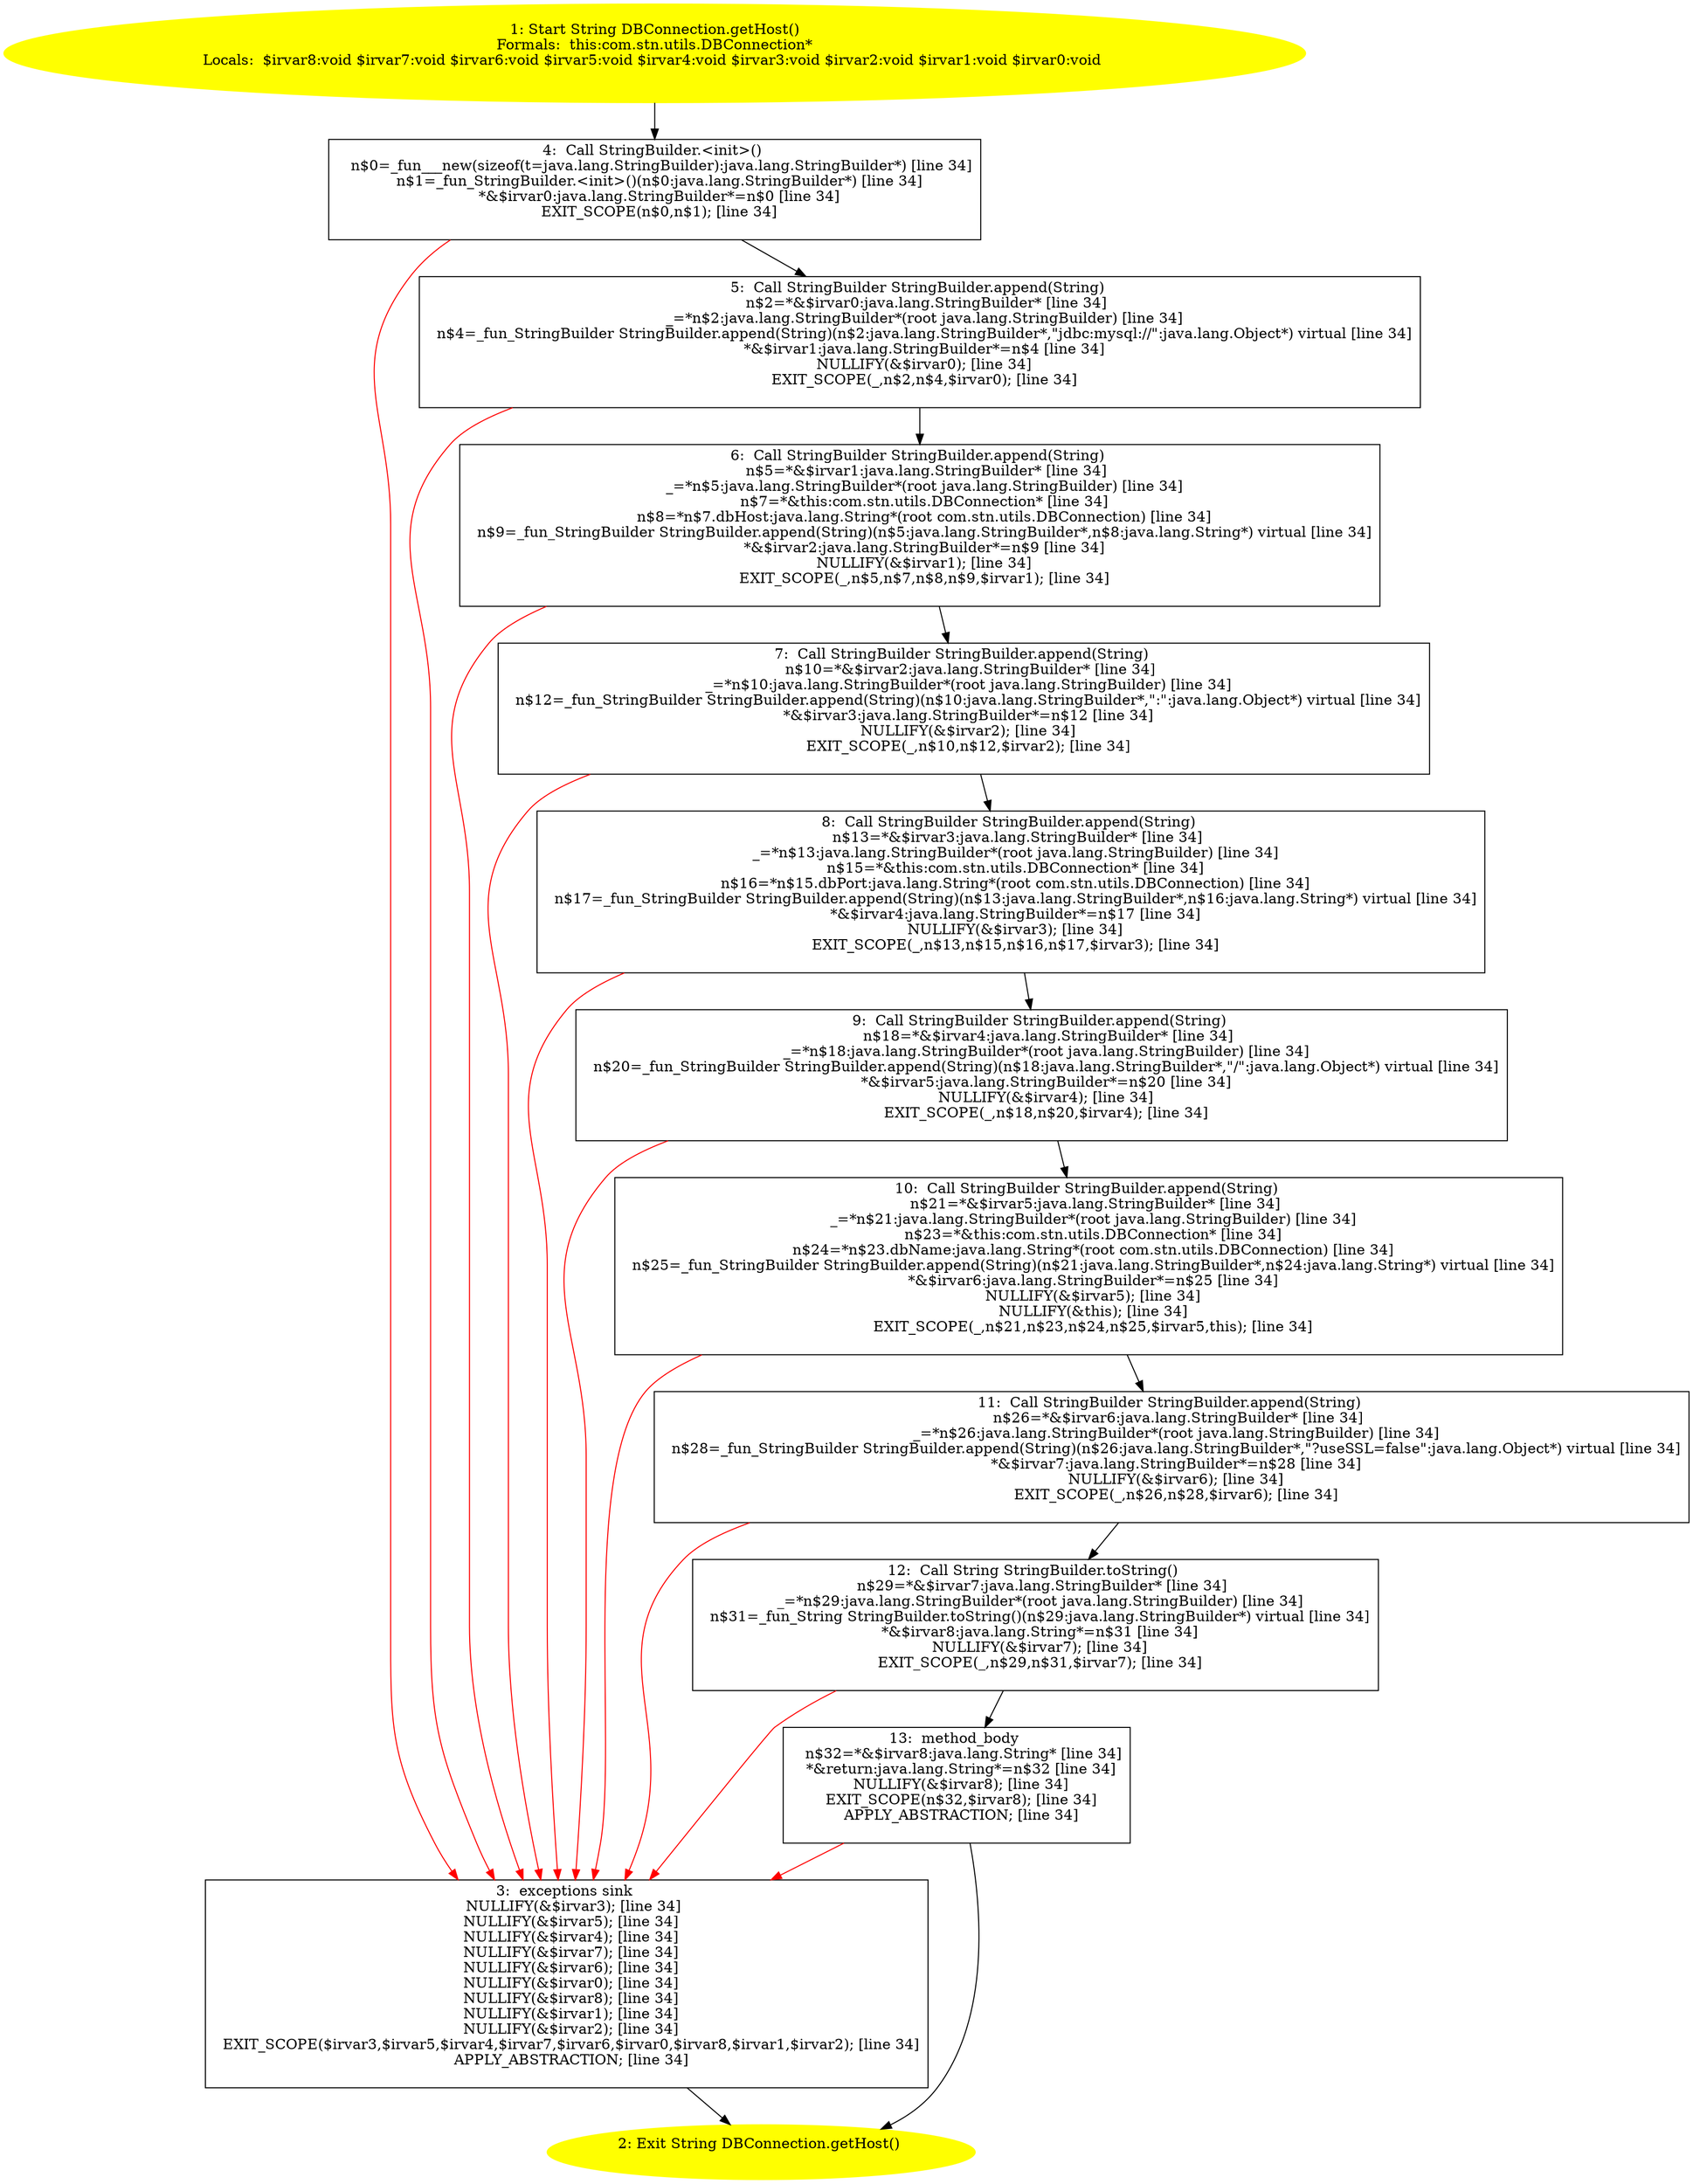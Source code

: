 /* @generated */
digraph cfg {
"com.stn.utils.DBConnection.getHost():java.lang.String.7f2162c766e7f198a0a98ce05d290407_1" [label="1: Start String DBConnection.getHost()\nFormals:  this:com.stn.utils.DBConnection*\nLocals:  $irvar8:void $irvar7:void $irvar6:void $irvar5:void $irvar4:void $irvar3:void $irvar2:void $irvar1:void $irvar0:void \n  " color=yellow style=filled]
	

	 "com.stn.utils.DBConnection.getHost():java.lang.String.7f2162c766e7f198a0a98ce05d290407_1" -> "com.stn.utils.DBConnection.getHost():java.lang.String.7f2162c766e7f198a0a98ce05d290407_4" ;
"com.stn.utils.DBConnection.getHost():java.lang.String.7f2162c766e7f198a0a98ce05d290407_2" [label="2: Exit String DBConnection.getHost() \n  " color=yellow style=filled]
	

"com.stn.utils.DBConnection.getHost():java.lang.String.7f2162c766e7f198a0a98ce05d290407_3" [label="3:  exceptions sink \n   NULLIFY(&$irvar3); [line 34]\n  NULLIFY(&$irvar5); [line 34]\n  NULLIFY(&$irvar4); [line 34]\n  NULLIFY(&$irvar7); [line 34]\n  NULLIFY(&$irvar6); [line 34]\n  NULLIFY(&$irvar0); [line 34]\n  NULLIFY(&$irvar8); [line 34]\n  NULLIFY(&$irvar1); [line 34]\n  NULLIFY(&$irvar2); [line 34]\n  EXIT_SCOPE($irvar3,$irvar5,$irvar4,$irvar7,$irvar6,$irvar0,$irvar8,$irvar1,$irvar2); [line 34]\n  APPLY_ABSTRACTION; [line 34]\n " shape="box"]
	

	 "com.stn.utils.DBConnection.getHost():java.lang.String.7f2162c766e7f198a0a98ce05d290407_3" -> "com.stn.utils.DBConnection.getHost():java.lang.String.7f2162c766e7f198a0a98ce05d290407_2" ;
"com.stn.utils.DBConnection.getHost():java.lang.String.7f2162c766e7f198a0a98ce05d290407_4" [label="4:  Call StringBuilder.<init>() \n   n$0=_fun___new(sizeof(t=java.lang.StringBuilder):java.lang.StringBuilder*) [line 34]\n  n$1=_fun_StringBuilder.<init>()(n$0:java.lang.StringBuilder*) [line 34]\n  *&$irvar0:java.lang.StringBuilder*=n$0 [line 34]\n  EXIT_SCOPE(n$0,n$1); [line 34]\n " shape="box"]
	

	 "com.stn.utils.DBConnection.getHost():java.lang.String.7f2162c766e7f198a0a98ce05d290407_4" -> "com.stn.utils.DBConnection.getHost():java.lang.String.7f2162c766e7f198a0a98ce05d290407_5" ;
	 "com.stn.utils.DBConnection.getHost():java.lang.String.7f2162c766e7f198a0a98ce05d290407_4" -> "com.stn.utils.DBConnection.getHost():java.lang.String.7f2162c766e7f198a0a98ce05d290407_3" [color="red" ];
"com.stn.utils.DBConnection.getHost():java.lang.String.7f2162c766e7f198a0a98ce05d290407_5" [label="5:  Call StringBuilder StringBuilder.append(String) \n   n$2=*&$irvar0:java.lang.StringBuilder* [line 34]\n  _=*n$2:java.lang.StringBuilder*(root java.lang.StringBuilder) [line 34]\n  n$4=_fun_StringBuilder StringBuilder.append(String)(n$2:java.lang.StringBuilder*,\"jdbc:mysql://\":java.lang.Object*) virtual [line 34]\n  *&$irvar1:java.lang.StringBuilder*=n$4 [line 34]\n  NULLIFY(&$irvar0); [line 34]\n  EXIT_SCOPE(_,n$2,n$4,$irvar0); [line 34]\n " shape="box"]
	

	 "com.stn.utils.DBConnection.getHost():java.lang.String.7f2162c766e7f198a0a98ce05d290407_5" -> "com.stn.utils.DBConnection.getHost():java.lang.String.7f2162c766e7f198a0a98ce05d290407_6" ;
	 "com.stn.utils.DBConnection.getHost():java.lang.String.7f2162c766e7f198a0a98ce05d290407_5" -> "com.stn.utils.DBConnection.getHost():java.lang.String.7f2162c766e7f198a0a98ce05d290407_3" [color="red" ];
"com.stn.utils.DBConnection.getHost():java.lang.String.7f2162c766e7f198a0a98ce05d290407_6" [label="6:  Call StringBuilder StringBuilder.append(String) \n   n$5=*&$irvar1:java.lang.StringBuilder* [line 34]\n  _=*n$5:java.lang.StringBuilder*(root java.lang.StringBuilder) [line 34]\n  n$7=*&this:com.stn.utils.DBConnection* [line 34]\n  n$8=*n$7.dbHost:java.lang.String*(root com.stn.utils.DBConnection) [line 34]\n  n$9=_fun_StringBuilder StringBuilder.append(String)(n$5:java.lang.StringBuilder*,n$8:java.lang.String*) virtual [line 34]\n  *&$irvar2:java.lang.StringBuilder*=n$9 [line 34]\n  NULLIFY(&$irvar1); [line 34]\n  EXIT_SCOPE(_,n$5,n$7,n$8,n$9,$irvar1); [line 34]\n " shape="box"]
	

	 "com.stn.utils.DBConnection.getHost():java.lang.String.7f2162c766e7f198a0a98ce05d290407_6" -> "com.stn.utils.DBConnection.getHost():java.lang.String.7f2162c766e7f198a0a98ce05d290407_7" ;
	 "com.stn.utils.DBConnection.getHost():java.lang.String.7f2162c766e7f198a0a98ce05d290407_6" -> "com.stn.utils.DBConnection.getHost():java.lang.String.7f2162c766e7f198a0a98ce05d290407_3" [color="red" ];
"com.stn.utils.DBConnection.getHost():java.lang.String.7f2162c766e7f198a0a98ce05d290407_7" [label="7:  Call StringBuilder StringBuilder.append(String) \n   n$10=*&$irvar2:java.lang.StringBuilder* [line 34]\n  _=*n$10:java.lang.StringBuilder*(root java.lang.StringBuilder) [line 34]\n  n$12=_fun_StringBuilder StringBuilder.append(String)(n$10:java.lang.StringBuilder*,\":\":java.lang.Object*) virtual [line 34]\n  *&$irvar3:java.lang.StringBuilder*=n$12 [line 34]\n  NULLIFY(&$irvar2); [line 34]\n  EXIT_SCOPE(_,n$10,n$12,$irvar2); [line 34]\n " shape="box"]
	

	 "com.stn.utils.DBConnection.getHost():java.lang.String.7f2162c766e7f198a0a98ce05d290407_7" -> "com.stn.utils.DBConnection.getHost():java.lang.String.7f2162c766e7f198a0a98ce05d290407_8" ;
	 "com.stn.utils.DBConnection.getHost():java.lang.String.7f2162c766e7f198a0a98ce05d290407_7" -> "com.stn.utils.DBConnection.getHost():java.lang.String.7f2162c766e7f198a0a98ce05d290407_3" [color="red" ];
"com.stn.utils.DBConnection.getHost():java.lang.String.7f2162c766e7f198a0a98ce05d290407_8" [label="8:  Call StringBuilder StringBuilder.append(String) \n   n$13=*&$irvar3:java.lang.StringBuilder* [line 34]\n  _=*n$13:java.lang.StringBuilder*(root java.lang.StringBuilder) [line 34]\n  n$15=*&this:com.stn.utils.DBConnection* [line 34]\n  n$16=*n$15.dbPort:java.lang.String*(root com.stn.utils.DBConnection) [line 34]\n  n$17=_fun_StringBuilder StringBuilder.append(String)(n$13:java.lang.StringBuilder*,n$16:java.lang.String*) virtual [line 34]\n  *&$irvar4:java.lang.StringBuilder*=n$17 [line 34]\n  NULLIFY(&$irvar3); [line 34]\n  EXIT_SCOPE(_,n$13,n$15,n$16,n$17,$irvar3); [line 34]\n " shape="box"]
	

	 "com.stn.utils.DBConnection.getHost():java.lang.String.7f2162c766e7f198a0a98ce05d290407_8" -> "com.stn.utils.DBConnection.getHost():java.lang.String.7f2162c766e7f198a0a98ce05d290407_9" ;
	 "com.stn.utils.DBConnection.getHost():java.lang.String.7f2162c766e7f198a0a98ce05d290407_8" -> "com.stn.utils.DBConnection.getHost():java.lang.String.7f2162c766e7f198a0a98ce05d290407_3" [color="red" ];
"com.stn.utils.DBConnection.getHost():java.lang.String.7f2162c766e7f198a0a98ce05d290407_9" [label="9:  Call StringBuilder StringBuilder.append(String) \n   n$18=*&$irvar4:java.lang.StringBuilder* [line 34]\n  _=*n$18:java.lang.StringBuilder*(root java.lang.StringBuilder) [line 34]\n  n$20=_fun_StringBuilder StringBuilder.append(String)(n$18:java.lang.StringBuilder*,\"/\":java.lang.Object*) virtual [line 34]\n  *&$irvar5:java.lang.StringBuilder*=n$20 [line 34]\n  NULLIFY(&$irvar4); [line 34]\n  EXIT_SCOPE(_,n$18,n$20,$irvar4); [line 34]\n " shape="box"]
	

	 "com.stn.utils.DBConnection.getHost():java.lang.String.7f2162c766e7f198a0a98ce05d290407_9" -> "com.stn.utils.DBConnection.getHost():java.lang.String.7f2162c766e7f198a0a98ce05d290407_10" ;
	 "com.stn.utils.DBConnection.getHost():java.lang.String.7f2162c766e7f198a0a98ce05d290407_9" -> "com.stn.utils.DBConnection.getHost():java.lang.String.7f2162c766e7f198a0a98ce05d290407_3" [color="red" ];
"com.stn.utils.DBConnection.getHost():java.lang.String.7f2162c766e7f198a0a98ce05d290407_10" [label="10:  Call StringBuilder StringBuilder.append(String) \n   n$21=*&$irvar5:java.lang.StringBuilder* [line 34]\n  _=*n$21:java.lang.StringBuilder*(root java.lang.StringBuilder) [line 34]\n  n$23=*&this:com.stn.utils.DBConnection* [line 34]\n  n$24=*n$23.dbName:java.lang.String*(root com.stn.utils.DBConnection) [line 34]\n  n$25=_fun_StringBuilder StringBuilder.append(String)(n$21:java.lang.StringBuilder*,n$24:java.lang.String*) virtual [line 34]\n  *&$irvar6:java.lang.StringBuilder*=n$25 [line 34]\n  NULLIFY(&$irvar5); [line 34]\n  NULLIFY(&this); [line 34]\n  EXIT_SCOPE(_,n$21,n$23,n$24,n$25,$irvar5,this); [line 34]\n " shape="box"]
	

	 "com.stn.utils.DBConnection.getHost():java.lang.String.7f2162c766e7f198a0a98ce05d290407_10" -> "com.stn.utils.DBConnection.getHost():java.lang.String.7f2162c766e7f198a0a98ce05d290407_11" ;
	 "com.stn.utils.DBConnection.getHost():java.lang.String.7f2162c766e7f198a0a98ce05d290407_10" -> "com.stn.utils.DBConnection.getHost():java.lang.String.7f2162c766e7f198a0a98ce05d290407_3" [color="red" ];
"com.stn.utils.DBConnection.getHost():java.lang.String.7f2162c766e7f198a0a98ce05d290407_11" [label="11:  Call StringBuilder StringBuilder.append(String) \n   n$26=*&$irvar6:java.lang.StringBuilder* [line 34]\n  _=*n$26:java.lang.StringBuilder*(root java.lang.StringBuilder) [line 34]\n  n$28=_fun_StringBuilder StringBuilder.append(String)(n$26:java.lang.StringBuilder*,\"?useSSL=false\":java.lang.Object*) virtual [line 34]\n  *&$irvar7:java.lang.StringBuilder*=n$28 [line 34]\n  NULLIFY(&$irvar6); [line 34]\n  EXIT_SCOPE(_,n$26,n$28,$irvar6); [line 34]\n " shape="box"]
	

	 "com.stn.utils.DBConnection.getHost():java.lang.String.7f2162c766e7f198a0a98ce05d290407_11" -> "com.stn.utils.DBConnection.getHost():java.lang.String.7f2162c766e7f198a0a98ce05d290407_12" ;
	 "com.stn.utils.DBConnection.getHost():java.lang.String.7f2162c766e7f198a0a98ce05d290407_11" -> "com.stn.utils.DBConnection.getHost():java.lang.String.7f2162c766e7f198a0a98ce05d290407_3" [color="red" ];
"com.stn.utils.DBConnection.getHost():java.lang.String.7f2162c766e7f198a0a98ce05d290407_12" [label="12:  Call String StringBuilder.toString() \n   n$29=*&$irvar7:java.lang.StringBuilder* [line 34]\n  _=*n$29:java.lang.StringBuilder*(root java.lang.StringBuilder) [line 34]\n  n$31=_fun_String StringBuilder.toString()(n$29:java.lang.StringBuilder*) virtual [line 34]\n  *&$irvar8:java.lang.String*=n$31 [line 34]\n  NULLIFY(&$irvar7); [line 34]\n  EXIT_SCOPE(_,n$29,n$31,$irvar7); [line 34]\n " shape="box"]
	

	 "com.stn.utils.DBConnection.getHost():java.lang.String.7f2162c766e7f198a0a98ce05d290407_12" -> "com.stn.utils.DBConnection.getHost():java.lang.String.7f2162c766e7f198a0a98ce05d290407_13" ;
	 "com.stn.utils.DBConnection.getHost():java.lang.String.7f2162c766e7f198a0a98ce05d290407_12" -> "com.stn.utils.DBConnection.getHost():java.lang.String.7f2162c766e7f198a0a98ce05d290407_3" [color="red" ];
"com.stn.utils.DBConnection.getHost():java.lang.String.7f2162c766e7f198a0a98ce05d290407_13" [label="13:  method_body \n   n$32=*&$irvar8:java.lang.String* [line 34]\n  *&return:java.lang.String*=n$32 [line 34]\n  NULLIFY(&$irvar8); [line 34]\n  EXIT_SCOPE(n$32,$irvar8); [line 34]\n  APPLY_ABSTRACTION; [line 34]\n " shape="box"]
	

	 "com.stn.utils.DBConnection.getHost():java.lang.String.7f2162c766e7f198a0a98ce05d290407_13" -> "com.stn.utils.DBConnection.getHost():java.lang.String.7f2162c766e7f198a0a98ce05d290407_2" ;
	 "com.stn.utils.DBConnection.getHost():java.lang.String.7f2162c766e7f198a0a98ce05d290407_13" -> "com.stn.utils.DBConnection.getHost():java.lang.String.7f2162c766e7f198a0a98ce05d290407_3" [color="red" ];
}

